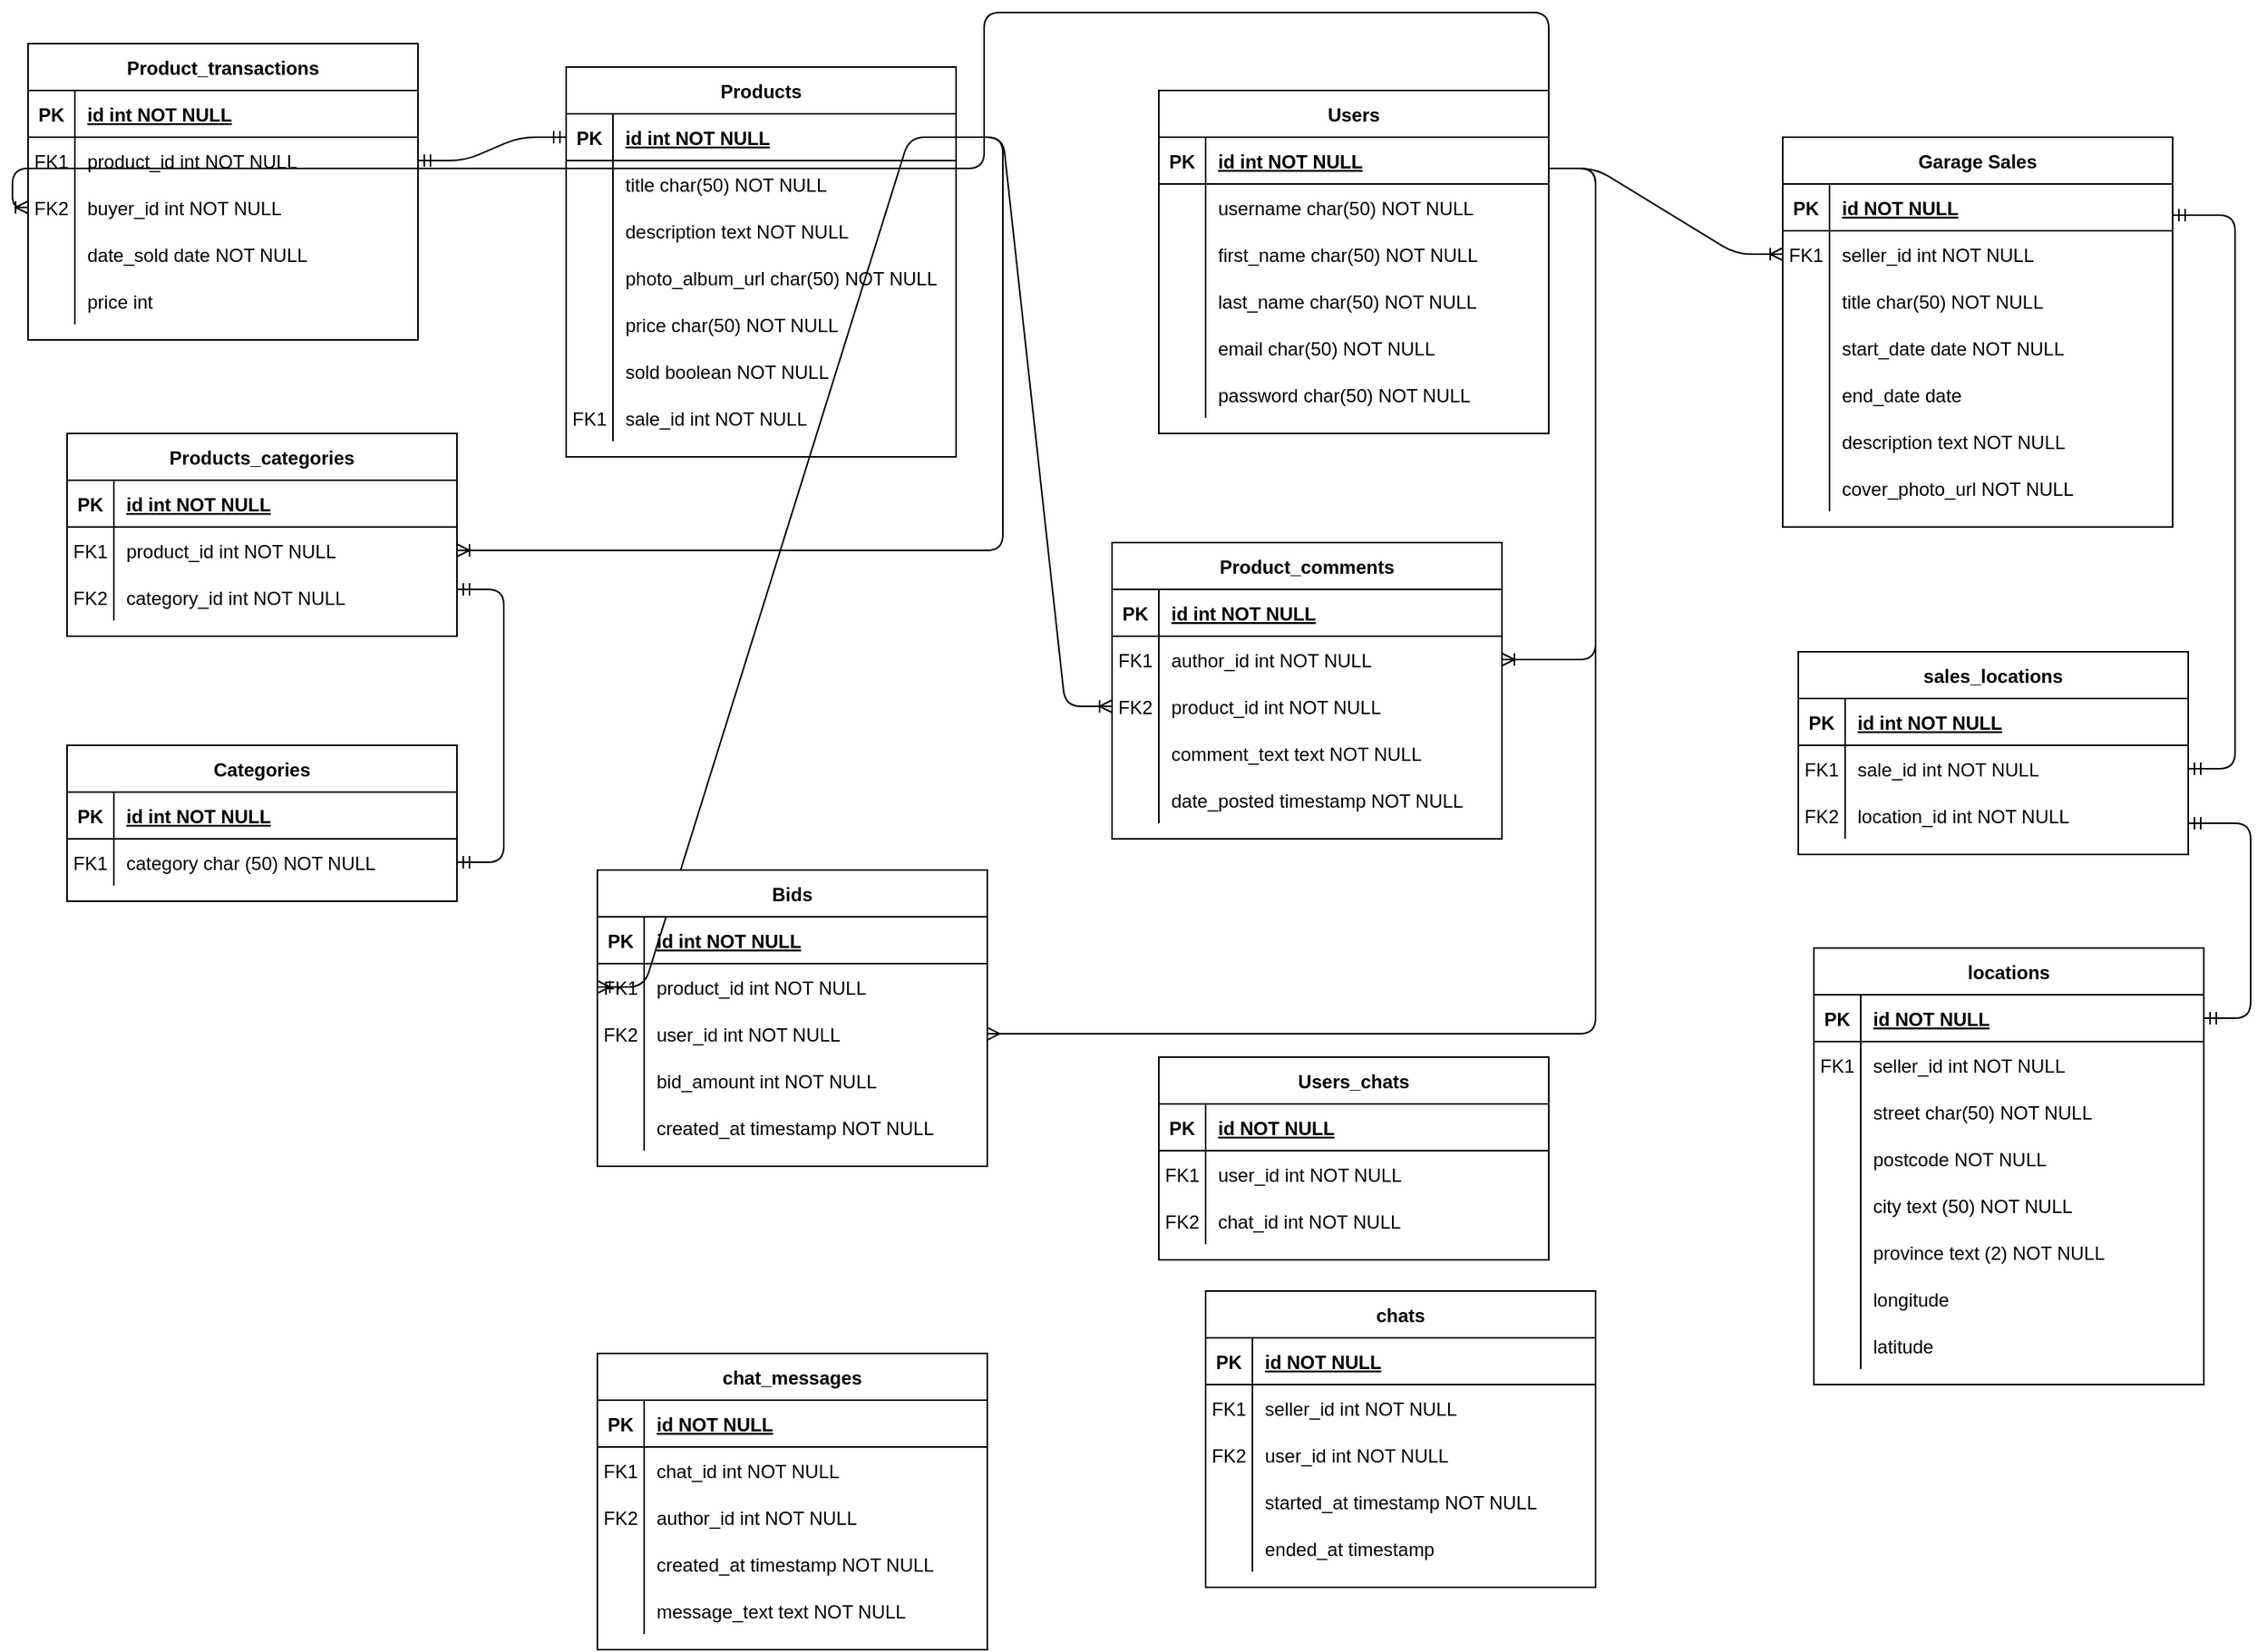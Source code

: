 <mxfile version="13.7.9" type="device"><diagram id="R2lEEEUBdFMjLlhIrx00" name="Page-1"><mxGraphModel dx="1636" dy="703" grid="1" gridSize="10" guides="1" tooltips="1" connect="1" arrows="1" fold="1" page="1" pageScale="1" pageWidth="850" pageHeight="1100" math="0" shadow="0" extFonts="Permanent Marker^https://fonts.googleapis.com/css?family=Permanent+Marker"><root><mxCell id="0"/><mxCell id="1" parent="0"/><mxCell id="C-vyLk0tnHw3VtMMgP7b-2" value="Garage Sales" style="shape=table;startSize=30;container=1;collapsible=1;childLayout=tableLayout;fixedRows=1;rowLines=0;fontStyle=1;align=center;resizeLast=1;" parent="1" vertex="1"><mxGeometry x="450" y="120" width="250" height="250" as="geometry"/></mxCell><mxCell id="C-vyLk0tnHw3VtMMgP7b-3" value="" style="shape=partialRectangle;collapsible=0;dropTarget=0;pointerEvents=0;fillColor=none;points=[[0,0.5],[1,0.5]];portConstraint=eastwest;top=0;left=0;right=0;bottom=1;" parent="C-vyLk0tnHw3VtMMgP7b-2" vertex="1"><mxGeometry y="30" width="250" height="30" as="geometry"/></mxCell><mxCell id="C-vyLk0tnHw3VtMMgP7b-4" value="PK" style="shape=partialRectangle;overflow=hidden;connectable=0;fillColor=none;top=0;left=0;bottom=0;right=0;fontStyle=1;" parent="C-vyLk0tnHw3VtMMgP7b-3" vertex="1"><mxGeometry width="30" height="30" as="geometry"/></mxCell><mxCell id="C-vyLk0tnHw3VtMMgP7b-5" value="id NOT NULL " style="shape=partialRectangle;overflow=hidden;connectable=0;fillColor=none;top=0;left=0;bottom=0;right=0;align=left;spacingLeft=6;fontStyle=5;" parent="C-vyLk0tnHw3VtMMgP7b-3" vertex="1"><mxGeometry x="30" width="220" height="30" as="geometry"/></mxCell><mxCell id="C-vyLk0tnHw3VtMMgP7b-6" value="" style="shape=partialRectangle;collapsible=0;dropTarget=0;pointerEvents=0;fillColor=none;points=[[0,0.5],[1,0.5]];portConstraint=eastwest;top=0;left=0;right=0;bottom=0;" parent="C-vyLk0tnHw3VtMMgP7b-2" vertex="1"><mxGeometry y="60" width="250" height="30" as="geometry"/></mxCell><mxCell id="C-vyLk0tnHw3VtMMgP7b-7" value="FK1" style="shape=partialRectangle;overflow=hidden;connectable=0;fillColor=none;top=0;left=0;bottom=0;right=0;" parent="C-vyLk0tnHw3VtMMgP7b-6" vertex="1"><mxGeometry width="30" height="30" as="geometry"/></mxCell><mxCell id="C-vyLk0tnHw3VtMMgP7b-8" value="seller_id int NOT NULL" style="shape=partialRectangle;overflow=hidden;connectable=0;fillColor=none;top=0;left=0;bottom=0;right=0;align=left;spacingLeft=6;" parent="C-vyLk0tnHw3VtMMgP7b-6" vertex="1"><mxGeometry x="30" width="220" height="30" as="geometry"/></mxCell><mxCell id="C-vyLk0tnHw3VtMMgP7b-9" value="" style="shape=partialRectangle;collapsible=0;dropTarget=0;pointerEvents=0;fillColor=none;points=[[0,0.5],[1,0.5]];portConstraint=eastwest;top=0;left=0;right=0;bottom=0;" parent="C-vyLk0tnHw3VtMMgP7b-2" vertex="1"><mxGeometry y="90" width="250" height="30" as="geometry"/></mxCell><mxCell id="C-vyLk0tnHw3VtMMgP7b-10" value="" style="shape=partialRectangle;overflow=hidden;connectable=0;fillColor=none;top=0;left=0;bottom=0;right=0;" parent="C-vyLk0tnHw3VtMMgP7b-9" vertex="1"><mxGeometry width="30" height="30" as="geometry"/></mxCell><mxCell id="C-vyLk0tnHw3VtMMgP7b-11" value="title char(50) NOT NULL" style="shape=partialRectangle;overflow=hidden;connectable=0;fillColor=none;top=0;left=0;bottom=0;right=0;align=left;spacingLeft=6;" parent="C-vyLk0tnHw3VtMMgP7b-9" vertex="1"><mxGeometry x="30" width="220" height="30" as="geometry"/></mxCell><mxCell id="TgkAoZeVa4V9cxLGfQtj-13" value="" style="shape=partialRectangle;collapsible=0;dropTarget=0;pointerEvents=0;fillColor=none;points=[[0,0.5],[1,0.5]];portConstraint=eastwest;top=0;left=0;right=0;bottom=0;" vertex="1" parent="C-vyLk0tnHw3VtMMgP7b-2"><mxGeometry y="120" width="250" height="30" as="geometry"/></mxCell><mxCell id="TgkAoZeVa4V9cxLGfQtj-14" value="" style="shape=partialRectangle;overflow=hidden;connectable=0;fillColor=none;top=0;left=0;bottom=0;right=0;" vertex="1" parent="TgkAoZeVa4V9cxLGfQtj-13"><mxGeometry width="30" height="30" as="geometry"/></mxCell><mxCell id="TgkAoZeVa4V9cxLGfQtj-15" value="start_date date NOT NULL" style="shape=partialRectangle;overflow=hidden;connectable=0;fillColor=none;top=0;left=0;bottom=0;right=0;align=left;spacingLeft=6;" vertex="1" parent="TgkAoZeVa4V9cxLGfQtj-13"><mxGeometry x="30" width="220" height="30" as="geometry"/></mxCell><mxCell id="TgkAoZeVa4V9cxLGfQtj-16" value="" style="shape=partialRectangle;collapsible=0;dropTarget=0;pointerEvents=0;fillColor=none;points=[[0,0.5],[1,0.5]];portConstraint=eastwest;top=0;left=0;right=0;bottom=0;" vertex="1" parent="C-vyLk0tnHw3VtMMgP7b-2"><mxGeometry y="150" width="250" height="30" as="geometry"/></mxCell><mxCell id="TgkAoZeVa4V9cxLGfQtj-17" value="" style="shape=partialRectangle;overflow=hidden;connectable=0;fillColor=none;top=0;left=0;bottom=0;right=0;" vertex="1" parent="TgkAoZeVa4V9cxLGfQtj-16"><mxGeometry width="30" height="30" as="geometry"/></mxCell><mxCell id="TgkAoZeVa4V9cxLGfQtj-18" value="end_date date" style="shape=partialRectangle;overflow=hidden;connectable=0;fillColor=none;top=0;left=0;bottom=0;right=0;align=left;spacingLeft=6;" vertex="1" parent="TgkAoZeVa4V9cxLGfQtj-16"><mxGeometry x="30" width="220" height="30" as="geometry"/></mxCell><mxCell id="TgkAoZeVa4V9cxLGfQtj-19" value="" style="shape=partialRectangle;collapsible=0;dropTarget=0;pointerEvents=0;fillColor=none;points=[[0,0.5],[1,0.5]];portConstraint=eastwest;top=0;left=0;right=0;bottom=0;" vertex="1" parent="C-vyLk0tnHw3VtMMgP7b-2"><mxGeometry y="180" width="250" height="30" as="geometry"/></mxCell><mxCell id="TgkAoZeVa4V9cxLGfQtj-20" value="" style="shape=partialRectangle;overflow=hidden;connectable=0;fillColor=none;top=0;left=0;bottom=0;right=0;" vertex="1" parent="TgkAoZeVa4V9cxLGfQtj-19"><mxGeometry width="30" height="30" as="geometry"/></mxCell><mxCell id="TgkAoZeVa4V9cxLGfQtj-21" value="description text NOT NULL" style="shape=partialRectangle;overflow=hidden;connectable=0;fillColor=none;top=0;left=0;bottom=0;right=0;align=left;spacingLeft=6;" vertex="1" parent="TgkAoZeVa4V9cxLGfQtj-19"><mxGeometry x="30" width="220" height="30" as="geometry"/></mxCell><mxCell id="TgkAoZeVa4V9cxLGfQtj-22" value="" style="shape=partialRectangle;collapsible=0;dropTarget=0;pointerEvents=0;fillColor=none;points=[[0,0.5],[1,0.5]];portConstraint=eastwest;top=0;left=0;right=0;bottom=0;" vertex="1" parent="C-vyLk0tnHw3VtMMgP7b-2"><mxGeometry y="210" width="250" height="30" as="geometry"/></mxCell><mxCell id="TgkAoZeVa4V9cxLGfQtj-23" value="" style="shape=partialRectangle;overflow=hidden;connectable=0;fillColor=none;top=0;left=0;bottom=0;right=0;" vertex="1" parent="TgkAoZeVa4V9cxLGfQtj-22"><mxGeometry width="30" height="30" as="geometry"/></mxCell><mxCell id="TgkAoZeVa4V9cxLGfQtj-24" value="cover_photo_url NOT NULL" style="shape=partialRectangle;overflow=hidden;connectable=0;fillColor=none;top=0;left=0;bottom=0;right=0;align=left;spacingLeft=6;" vertex="1" parent="TgkAoZeVa4V9cxLGfQtj-22"><mxGeometry x="30" width="220" height="30" as="geometry"/></mxCell><mxCell id="TgkAoZeVa4V9cxLGfQtj-26" value="sales_locations" style="shape=table;startSize=30;container=1;collapsible=1;childLayout=tableLayout;fixedRows=1;rowLines=0;fontStyle=1;align=center;resizeLast=1;" vertex="1" parent="1"><mxGeometry x="460" y="450" width="250" height="130" as="geometry"/></mxCell><mxCell id="TgkAoZeVa4V9cxLGfQtj-27" value="" style="shape=partialRectangle;collapsible=0;dropTarget=0;pointerEvents=0;fillColor=none;points=[[0,0.5],[1,0.5]];portConstraint=eastwest;top=0;left=0;right=0;bottom=1;" vertex="1" parent="TgkAoZeVa4V9cxLGfQtj-26"><mxGeometry y="30" width="250" height="30" as="geometry"/></mxCell><mxCell id="TgkAoZeVa4V9cxLGfQtj-28" value="PK" style="shape=partialRectangle;overflow=hidden;connectable=0;fillColor=none;top=0;left=0;bottom=0;right=0;fontStyle=1;" vertex="1" parent="TgkAoZeVa4V9cxLGfQtj-27"><mxGeometry width="30" height="30" as="geometry"/></mxCell><mxCell id="TgkAoZeVa4V9cxLGfQtj-29" value="id int NOT NULL " style="shape=partialRectangle;overflow=hidden;connectable=0;fillColor=none;top=0;left=0;bottom=0;right=0;align=left;spacingLeft=6;fontStyle=5;" vertex="1" parent="TgkAoZeVa4V9cxLGfQtj-27"><mxGeometry x="30" width="220" height="30" as="geometry"/></mxCell><mxCell id="TgkAoZeVa4V9cxLGfQtj-30" value="" style="shape=partialRectangle;collapsible=0;dropTarget=0;pointerEvents=0;fillColor=none;points=[[0,0.5],[1,0.5]];portConstraint=eastwest;top=0;left=0;right=0;bottom=0;" vertex="1" parent="TgkAoZeVa4V9cxLGfQtj-26"><mxGeometry y="60" width="250" height="30" as="geometry"/></mxCell><mxCell id="TgkAoZeVa4V9cxLGfQtj-31" value="FK1" style="shape=partialRectangle;overflow=hidden;connectable=0;fillColor=none;top=0;left=0;bottom=0;right=0;" vertex="1" parent="TgkAoZeVa4V9cxLGfQtj-30"><mxGeometry width="30" height="30" as="geometry"/></mxCell><mxCell id="TgkAoZeVa4V9cxLGfQtj-32" value="sale_id int NOT NULL" style="shape=partialRectangle;overflow=hidden;connectable=0;fillColor=none;top=0;left=0;bottom=0;right=0;align=left;spacingLeft=6;" vertex="1" parent="TgkAoZeVa4V9cxLGfQtj-30"><mxGeometry x="30" width="220" height="30" as="geometry"/></mxCell><mxCell id="TgkAoZeVa4V9cxLGfQtj-33" value="" style="shape=partialRectangle;collapsible=0;dropTarget=0;pointerEvents=0;fillColor=none;points=[[0,0.5],[1,0.5]];portConstraint=eastwest;top=0;left=0;right=0;bottom=0;" vertex="1" parent="TgkAoZeVa4V9cxLGfQtj-26"><mxGeometry y="90" width="250" height="30" as="geometry"/></mxCell><mxCell id="TgkAoZeVa4V9cxLGfQtj-34" value="FK2" style="shape=partialRectangle;overflow=hidden;connectable=0;fillColor=none;top=0;left=0;bottom=0;right=0;" vertex="1" parent="TgkAoZeVa4V9cxLGfQtj-33"><mxGeometry width="30" height="30" as="geometry"/></mxCell><mxCell id="TgkAoZeVa4V9cxLGfQtj-35" value="location_id int NOT NULL" style="shape=partialRectangle;overflow=hidden;connectable=0;fillColor=none;top=0;left=0;bottom=0;right=0;align=left;spacingLeft=6;" vertex="1" parent="TgkAoZeVa4V9cxLGfQtj-33"><mxGeometry x="30" width="220" height="30" as="geometry"/></mxCell><mxCell id="TgkAoZeVa4V9cxLGfQtj-161" value="Product_transactions" style="shape=table;startSize=30;container=1;collapsible=1;childLayout=tableLayout;fixedRows=1;rowLines=0;fontStyle=1;align=center;resizeLast=1;" vertex="1" parent="1"><mxGeometry x="-675" y="60" width="250" height="190" as="geometry"/></mxCell><mxCell id="TgkAoZeVa4V9cxLGfQtj-162" value="" style="shape=partialRectangle;collapsible=0;dropTarget=0;pointerEvents=0;fillColor=none;points=[[0,0.5],[1,0.5]];portConstraint=eastwest;top=0;left=0;right=0;bottom=1;" vertex="1" parent="TgkAoZeVa4V9cxLGfQtj-161"><mxGeometry y="30" width="250" height="30" as="geometry"/></mxCell><mxCell id="TgkAoZeVa4V9cxLGfQtj-163" value="PK" style="shape=partialRectangle;overflow=hidden;connectable=0;fillColor=none;top=0;left=0;bottom=0;right=0;fontStyle=1;" vertex="1" parent="TgkAoZeVa4V9cxLGfQtj-162"><mxGeometry width="30" height="30" as="geometry"/></mxCell><mxCell id="TgkAoZeVa4V9cxLGfQtj-164" value="id int NOT NULL " style="shape=partialRectangle;overflow=hidden;connectable=0;fillColor=none;top=0;left=0;bottom=0;right=0;align=left;spacingLeft=6;fontStyle=5;" vertex="1" parent="TgkAoZeVa4V9cxLGfQtj-162"><mxGeometry x="30" width="220" height="30" as="geometry"/></mxCell><mxCell id="TgkAoZeVa4V9cxLGfQtj-165" value="" style="shape=partialRectangle;collapsible=0;dropTarget=0;pointerEvents=0;fillColor=none;points=[[0,0.5],[1,0.5]];portConstraint=eastwest;top=0;left=0;right=0;bottom=0;" vertex="1" parent="TgkAoZeVa4V9cxLGfQtj-161"><mxGeometry y="60" width="250" height="30" as="geometry"/></mxCell><mxCell id="TgkAoZeVa4V9cxLGfQtj-166" value="FK1" style="shape=partialRectangle;overflow=hidden;connectable=0;fillColor=none;top=0;left=0;bottom=0;right=0;" vertex="1" parent="TgkAoZeVa4V9cxLGfQtj-165"><mxGeometry width="30" height="30" as="geometry"/></mxCell><mxCell id="TgkAoZeVa4V9cxLGfQtj-167" value="product_id int NOT NULL" style="shape=partialRectangle;overflow=hidden;connectable=0;fillColor=none;top=0;left=0;bottom=0;right=0;align=left;spacingLeft=6;" vertex="1" parent="TgkAoZeVa4V9cxLGfQtj-165"><mxGeometry x="30" width="220" height="30" as="geometry"/></mxCell><mxCell id="TgkAoZeVa4V9cxLGfQtj-168" value="" style="shape=partialRectangle;collapsible=0;dropTarget=0;pointerEvents=0;fillColor=none;points=[[0,0.5],[1,0.5]];portConstraint=eastwest;top=0;left=0;right=0;bottom=0;" vertex="1" parent="TgkAoZeVa4V9cxLGfQtj-161"><mxGeometry y="90" width="250" height="30" as="geometry"/></mxCell><mxCell id="TgkAoZeVa4V9cxLGfQtj-169" value="FK2" style="shape=partialRectangle;overflow=hidden;connectable=0;fillColor=none;top=0;left=0;bottom=0;right=0;" vertex="1" parent="TgkAoZeVa4V9cxLGfQtj-168"><mxGeometry width="30" height="30" as="geometry"/></mxCell><mxCell id="TgkAoZeVa4V9cxLGfQtj-170" value="buyer_id int NOT NULL" style="shape=partialRectangle;overflow=hidden;connectable=0;fillColor=none;top=0;left=0;bottom=0;right=0;align=left;spacingLeft=6;" vertex="1" parent="TgkAoZeVa4V9cxLGfQtj-168"><mxGeometry x="30" width="220" height="30" as="geometry"/></mxCell><mxCell id="TgkAoZeVa4V9cxLGfQtj-171" value="" style="shape=partialRectangle;collapsible=0;dropTarget=0;pointerEvents=0;fillColor=none;points=[[0,0.5],[1,0.5]];portConstraint=eastwest;top=0;left=0;right=0;bottom=0;" vertex="1" parent="TgkAoZeVa4V9cxLGfQtj-161"><mxGeometry y="120" width="250" height="30" as="geometry"/></mxCell><mxCell id="TgkAoZeVa4V9cxLGfQtj-172" value="" style="shape=partialRectangle;overflow=hidden;connectable=0;fillColor=none;top=0;left=0;bottom=0;right=0;" vertex="1" parent="TgkAoZeVa4V9cxLGfQtj-171"><mxGeometry width="30" height="30" as="geometry"/></mxCell><mxCell id="TgkAoZeVa4V9cxLGfQtj-173" value="date_sold date NOT NULL" style="shape=partialRectangle;overflow=hidden;connectable=0;fillColor=none;top=0;left=0;bottom=0;right=0;align=left;spacingLeft=6;" vertex="1" parent="TgkAoZeVa4V9cxLGfQtj-171"><mxGeometry x="30" width="220" height="30" as="geometry"/></mxCell><mxCell id="TgkAoZeVa4V9cxLGfQtj-174" value="" style="shape=partialRectangle;collapsible=0;dropTarget=0;pointerEvents=0;fillColor=none;points=[[0,0.5],[1,0.5]];portConstraint=eastwest;top=0;left=0;right=0;bottom=0;" vertex="1" parent="TgkAoZeVa4V9cxLGfQtj-161"><mxGeometry y="150" width="250" height="30" as="geometry"/></mxCell><mxCell id="TgkAoZeVa4V9cxLGfQtj-175" value="" style="shape=partialRectangle;overflow=hidden;connectable=0;fillColor=none;top=0;left=0;bottom=0;right=0;" vertex="1" parent="TgkAoZeVa4V9cxLGfQtj-174"><mxGeometry width="30" height="30" as="geometry"/></mxCell><mxCell id="TgkAoZeVa4V9cxLGfQtj-176" value="price int" style="shape=partialRectangle;overflow=hidden;connectable=0;fillColor=none;top=0;left=0;bottom=0;right=0;align=left;spacingLeft=6;" vertex="1" parent="TgkAoZeVa4V9cxLGfQtj-174"><mxGeometry x="30" width="220" height="30" as="geometry"/></mxCell><mxCell id="TgkAoZeVa4V9cxLGfQtj-51" value="locations" style="shape=table;startSize=30;container=1;collapsible=1;childLayout=tableLayout;fixedRows=1;rowLines=0;fontStyle=1;align=center;resizeLast=1;" vertex="1" parent="1"><mxGeometry x="470" y="640" width="250" height="280" as="geometry"/></mxCell><mxCell id="TgkAoZeVa4V9cxLGfQtj-52" value="" style="shape=partialRectangle;collapsible=0;dropTarget=0;pointerEvents=0;fillColor=none;points=[[0,0.5],[1,0.5]];portConstraint=eastwest;top=0;left=0;right=0;bottom=1;" vertex="1" parent="TgkAoZeVa4V9cxLGfQtj-51"><mxGeometry y="30" width="250" height="30" as="geometry"/></mxCell><mxCell id="TgkAoZeVa4V9cxLGfQtj-53" value="PK" style="shape=partialRectangle;overflow=hidden;connectable=0;fillColor=none;top=0;left=0;bottom=0;right=0;fontStyle=1;" vertex="1" parent="TgkAoZeVa4V9cxLGfQtj-52"><mxGeometry width="30" height="30" as="geometry"/></mxCell><mxCell id="TgkAoZeVa4V9cxLGfQtj-54" value="id NOT NULL " style="shape=partialRectangle;overflow=hidden;connectable=0;fillColor=none;top=0;left=0;bottom=0;right=0;align=left;spacingLeft=6;fontStyle=5;" vertex="1" parent="TgkAoZeVa4V9cxLGfQtj-52"><mxGeometry x="30" width="220" height="30" as="geometry"/></mxCell><mxCell id="TgkAoZeVa4V9cxLGfQtj-55" value="" style="shape=partialRectangle;collapsible=0;dropTarget=0;pointerEvents=0;fillColor=none;points=[[0,0.5],[1,0.5]];portConstraint=eastwest;top=0;left=0;right=0;bottom=0;" vertex="1" parent="TgkAoZeVa4V9cxLGfQtj-51"><mxGeometry y="60" width="250" height="30" as="geometry"/></mxCell><mxCell id="TgkAoZeVa4V9cxLGfQtj-56" value="FK1" style="shape=partialRectangle;overflow=hidden;connectable=0;fillColor=none;top=0;left=0;bottom=0;right=0;" vertex="1" parent="TgkAoZeVa4V9cxLGfQtj-55"><mxGeometry width="30" height="30" as="geometry"/></mxCell><mxCell id="TgkAoZeVa4V9cxLGfQtj-57" value="seller_id int NOT NULL" style="shape=partialRectangle;overflow=hidden;connectable=0;fillColor=none;top=0;left=0;bottom=0;right=0;align=left;spacingLeft=6;" vertex="1" parent="TgkAoZeVa4V9cxLGfQtj-55"><mxGeometry x="30" width="220" height="30" as="geometry"/></mxCell><mxCell id="TgkAoZeVa4V9cxLGfQtj-58" value="" style="shape=partialRectangle;collapsible=0;dropTarget=0;pointerEvents=0;fillColor=none;points=[[0,0.5],[1,0.5]];portConstraint=eastwest;top=0;left=0;right=0;bottom=0;" vertex="1" parent="TgkAoZeVa4V9cxLGfQtj-51"><mxGeometry y="90" width="250" height="30" as="geometry"/></mxCell><mxCell id="TgkAoZeVa4V9cxLGfQtj-59" value="" style="shape=partialRectangle;overflow=hidden;connectable=0;fillColor=none;top=0;left=0;bottom=0;right=0;" vertex="1" parent="TgkAoZeVa4V9cxLGfQtj-58"><mxGeometry width="30" height="30" as="geometry"/></mxCell><mxCell id="TgkAoZeVa4V9cxLGfQtj-60" value="street char(50) NOT NULL" style="shape=partialRectangle;overflow=hidden;connectable=0;fillColor=none;top=0;left=0;bottom=0;right=0;align=left;spacingLeft=6;" vertex="1" parent="TgkAoZeVa4V9cxLGfQtj-58"><mxGeometry x="30" width="220" height="30" as="geometry"/></mxCell><mxCell id="TgkAoZeVa4V9cxLGfQtj-61" value="" style="shape=partialRectangle;collapsible=0;dropTarget=0;pointerEvents=0;fillColor=none;points=[[0,0.5],[1,0.5]];portConstraint=eastwest;top=0;left=0;right=0;bottom=0;" vertex="1" parent="TgkAoZeVa4V9cxLGfQtj-51"><mxGeometry y="120" width="250" height="30" as="geometry"/></mxCell><mxCell id="TgkAoZeVa4V9cxLGfQtj-62" value="" style="shape=partialRectangle;overflow=hidden;connectable=0;fillColor=none;top=0;left=0;bottom=0;right=0;" vertex="1" parent="TgkAoZeVa4V9cxLGfQtj-61"><mxGeometry width="30" height="30" as="geometry"/></mxCell><mxCell id="TgkAoZeVa4V9cxLGfQtj-63" value="postcode NOT NULL" style="shape=partialRectangle;overflow=hidden;connectable=0;fillColor=none;top=0;left=0;bottom=0;right=0;align=left;spacingLeft=6;" vertex="1" parent="TgkAoZeVa4V9cxLGfQtj-61"><mxGeometry x="30" width="220" height="30" as="geometry"/></mxCell><mxCell id="TgkAoZeVa4V9cxLGfQtj-70" value="" style="shape=partialRectangle;collapsible=0;dropTarget=0;pointerEvents=0;fillColor=none;points=[[0,0.5],[1,0.5]];portConstraint=eastwest;top=0;left=0;right=0;bottom=0;" vertex="1" parent="TgkAoZeVa4V9cxLGfQtj-51"><mxGeometry y="150" width="250" height="30" as="geometry"/></mxCell><mxCell id="TgkAoZeVa4V9cxLGfQtj-71" value="" style="shape=partialRectangle;overflow=hidden;connectable=0;fillColor=none;top=0;left=0;bottom=0;right=0;" vertex="1" parent="TgkAoZeVa4V9cxLGfQtj-70"><mxGeometry width="30" height="30" as="geometry"/></mxCell><mxCell id="TgkAoZeVa4V9cxLGfQtj-72" value="city text (50) NOT NULL" style="shape=partialRectangle;overflow=hidden;connectable=0;fillColor=none;top=0;left=0;bottom=0;right=0;align=left;spacingLeft=6;" vertex="1" parent="TgkAoZeVa4V9cxLGfQtj-70"><mxGeometry x="30" width="220" height="30" as="geometry"/></mxCell><mxCell id="TgkAoZeVa4V9cxLGfQtj-73" value="" style="shape=partialRectangle;collapsible=0;dropTarget=0;pointerEvents=0;fillColor=none;points=[[0,0.5],[1,0.5]];portConstraint=eastwest;top=0;left=0;right=0;bottom=0;" vertex="1" parent="TgkAoZeVa4V9cxLGfQtj-51"><mxGeometry y="180" width="250" height="30" as="geometry"/></mxCell><mxCell id="TgkAoZeVa4V9cxLGfQtj-74" value="" style="shape=partialRectangle;overflow=hidden;connectable=0;fillColor=none;top=0;left=0;bottom=0;right=0;" vertex="1" parent="TgkAoZeVa4V9cxLGfQtj-73"><mxGeometry width="30" height="30" as="geometry"/></mxCell><mxCell id="TgkAoZeVa4V9cxLGfQtj-75" value="province text (2) NOT NULL" style="shape=partialRectangle;overflow=hidden;connectable=0;fillColor=none;top=0;left=0;bottom=0;right=0;align=left;spacingLeft=6;" vertex="1" parent="TgkAoZeVa4V9cxLGfQtj-73"><mxGeometry x="30" width="220" height="30" as="geometry"/></mxCell><mxCell id="TgkAoZeVa4V9cxLGfQtj-64" value="" style="shape=partialRectangle;collapsible=0;dropTarget=0;pointerEvents=0;fillColor=none;points=[[0,0.5],[1,0.5]];portConstraint=eastwest;top=0;left=0;right=0;bottom=0;" vertex="1" parent="TgkAoZeVa4V9cxLGfQtj-51"><mxGeometry y="210" width="250" height="30" as="geometry"/></mxCell><mxCell id="TgkAoZeVa4V9cxLGfQtj-65" value="" style="shape=partialRectangle;overflow=hidden;connectable=0;fillColor=none;top=0;left=0;bottom=0;right=0;" vertex="1" parent="TgkAoZeVa4V9cxLGfQtj-64"><mxGeometry width="30" height="30" as="geometry"/></mxCell><mxCell id="TgkAoZeVa4V9cxLGfQtj-66" value="longitude" style="shape=partialRectangle;overflow=hidden;connectable=0;fillColor=none;top=0;left=0;bottom=0;right=0;align=left;spacingLeft=6;" vertex="1" parent="TgkAoZeVa4V9cxLGfQtj-64"><mxGeometry x="30" width="220" height="30" as="geometry"/></mxCell><mxCell id="TgkAoZeVa4V9cxLGfQtj-67" value="" style="shape=partialRectangle;collapsible=0;dropTarget=0;pointerEvents=0;fillColor=none;points=[[0,0.5],[1,0.5]];portConstraint=eastwest;top=0;left=0;right=0;bottom=0;" vertex="1" parent="TgkAoZeVa4V9cxLGfQtj-51"><mxGeometry y="240" width="250" height="30" as="geometry"/></mxCell><mxCell id="TgkAoZeVa4V9cxLGfQtj-68" value="" style="shape=partialRectangle;overflow=hidden;connectable=0;fillColor=none;top=0;left=0;bottom=0;right=0;" vertex="1" parent="TgkAoZeVa4V9cxLGfQtj-67"><mxGeometry width="30" height="30" as="geometry"/></mxCell><mxCell id="TgkAoZeVa4V9cxLGfQtj-69" value="latitude" style="shape=partialRectangle;overflow=hidden;connectable=0;fillColor=none;top=0;left=0;bottom=0;right=0;align=left;spacingLeft=6;" vertex="1" parent="TgkAoZeVa4V9cxLGfQtj-67"><mxGeometry x="30" width="220" height="30" as="geometry"/></mxCell><mxCell id="TgkAoZeVa4V9cxLGfQtj-76" value="Products" style="shape=table;startSize=30;container=1;collapsible=1;childLayout=tableLayout;fixedRows=1;rowLines=0;fontStyle=1;align=center;resizeLast=1;" vertex="1" parent="1"><mxGeometry x="-330" y="75" width="250" height="250" as="geometry"/></mxCell><mxCell id="TgkAoZeVa4V9cxLGfQtj-77" value="" style="shape=partialRectangle;collapsible=0;dropTarget=0;pointerEvents=0;fillColor=none;points=[[0,0.5],[1,0.5]];portConstraint=eastwest;top=0;left=0;right=0;bottom=1;" vertex="1" parent="TgkAoZeVa4V9cxLGfQtj-76"><mxGeometry y="30" width="250" height="30" as="geometry"/></mxCell><mxCell id="TgkAoZeVa4V9cxLGfQtj-78" value="PK" style="shape=partialRectangle;overflow=hidden;connectable=0;fillColor=none;top=0;left=0;bottom=0;right=0;fontStyle=1;" vertex="1" parent="TgkAoZeVa4V9cxLGfQtj-77"><mxGeometry width="30" height="30" as="geometry"/></mxCell><mxCell id="TgkAoZeVa4V9cxLGfQtj-79" value="id int NOT NULL " style="shape=partialRectangle;overflow=hidden;connectable=0;fillColor=none;top=0;left=0;bottom=0;right=0;align=left;spacingLeft=6;fontStyle=5;" vertex="1" parent="TgkAoZeVa4V9cxLGfQtj-77"><mxGeometry x="30" width="220" height="30" as="geometry"/></mxCell><mxCell id="TgkAoZeVa4V9cxLGfQtj-80" value="" style="shape=partialRectangle;collapsible=0;dropTarget=0;pointerEvents=0;fillColor=none;points=[[0,0.5],[1,0.5]];portConstraint=eastwest;top=0;left=0;right=0;bottom=0;" vertex="1" parent="TgkAoZeVa4V9cxLGfQtj-76"><mxGeometry y="60" width="250" height="30" as="geometry"/></mxCell><mxCell id="TgkAoZeVa4V9cxLGfQtj-81" value="" style="shape=partialRectangle;overflow=hidden;connectable=0;fillColor=none;top=0;left=0;bottom=0;right=0;" vertex="1" parent="TgkAoZeVa4V9cxLGfQtj-80"><mxGeometry width="30" height="30" as="geometry"/></mxCell><mxCell id="TgkAoZeVa4V9cxLGfQtj-82" value="title char(50) NOT NULL" style="shape=partialRectangle;overflow=hidden;connectable=0;fillColor=none;top=0;left=0;bottom=0;right=0;align=left;spacingLeft=6;" vertex="1" parent="TgkAoZeVa4V9cxLGfQtj-80"><mxGeometry x="30" width="220" height="30" as="geometry"/></mxCell><mxCell id="TgkAoZeVa4V9cxLGfQtj-83" value="" style="shape=partialRectangle;collapsible=0;dropTarget=0;pointerEvents=0;fillColor=none;points=[[0,0.5],[1,0.5]];portConstraint=eastwest;top=0;left=0;right=0;bottom=0;" vertex="1" parent="TgkAoZeVa4V9cxLGfQtj-76"><mxGeometry y="90" width="250" height="30" as="geometry"/></mxCell><mxCell id="TgkAoZeVa4V9cxLGfQtj-84" value="" style="shape=partialRectangle;overflow=hidden;connectable=0;fillColor=none;top=0;left=0;bottom=0;right=0;" vertex="1" parent="TgkAoZeVa4V9cxLGfQtj-83"><mxGeometry width="30" height="30" as="geometry"/></mxCell><mxCell id="TgkAoZeVa4V9cxLGfQtj-85" value="description text NOT NULL" style="shape=partialRectangle;overflow=hidden;connectable=0;fillColor=none;top=0;left=0;bottom=0;right=0;align=left;spacingLeft=6;" vertex="1" parent="TgkAoZeVa4V9cxLGfQtj-83"><mxGeometry x="30" width="220" height="30" as="geometry"/></mxCell><mxCell id="TgkAoZeVa4V9cxLGfQtj-86" value="" style="shape=partialRectangle;collapsible=0;dropTarget=0;pointerEvents=0;fillColor=none;points=[[0,0.5],[1,0.5]];portConstraint=eastwest;top=0;left=0;right=0;bottom=0;" vertex="1" parent="TgkAoZeVa4V9cxLGfQtj-76"><mxGeometry y="120" width="250" height="30" as="geometry"/></mxCell><mxCell id="TgkAoZeVa4V9cxLGfQtj-87" value="" style="shape=partialRectangle;overflow=hidden;connectable=0;fillColor=none;top=0;left=0;bottom=0;right=0;" vertex="1" parent="TgkAoZeVa4V9cxLGfQtj-86"><mxGeometry width="30" height="30" as="geometry"/></mxCell><mxCell id="TgkAoZeVa4V9cxLGfQtj-88" value="photo_album_url char(50) NOT NULL" style="shape=partialRectangle;overflow=hidden;connectable=0;fillColor=none;top=0;left=0;bottom=0;right=0;align=left;spacingLeft=6;" vertex="1" parent="TgkAoZeVa4V9cxLGfQtj-86"><mxGeometry x="30" width="220" height="30" as="geometry"/></mxCell><mxCell id="TgkAoZeVa4V9cxLGfQtj-89" value="" style="shape=partialRectangle;collapsible=0;dropTarget=0;pointerEvents=0;fillColor=none;points=[[0,0.5],[1,0.5]];portConstraint=eastwest;top=0;left=0;right=0;bottom=0;" vertex="1" parent="TgkAoZeVa4V9cxLGfQtj-76"><mxGeometry y="150" width="250" height="30" as="geometry"/></mxCell><mxCell id="TgkAoZeVa4V9cxLGfQtj-90" value="" style="shape=partialRectangle;overflow=hidden;connectable=0;fillColor=none;top=0;left=0;bottom=0;right=0;" vertex="1" parent="TgkAoZeVa4V9cxLGfQtj-89"><mxGeometry width="30" height="30" as="geometry"/></mxCell><mxCell id="TgkAoZeVa4V9cxLGfQtj-91" value="price char(50) NOT NULL" style="shape=partialRectangle;overflow=hidden;connectable=0;fillColor=none;top=0;left=0;bottom=0;right=0;align=left;spacingLeft=6;" vertex="1" parent="TgkAoZeVa4V9cxLGfQtj-89"><mxGeometry x="30" width="220" height="30" as="geometry"/></mxCell><mxCell id="TgkAoZeVa4V9cxLGfQtj-92" value="" style="shape=partialRectangle;collapsible=0;dropTarget=0;pointerEvents=0;fillColor=none;points=[[0,0.5],[1,0.5]];portConstraint=eastwest;top=0;left=0;right=0;bottom=0;" vertex="1" parent="TgkAoZeVa4V9cxLGfQtj-76"><mxGeometry y="180" width="250" height="30" as="geometry"/></mxCell><mxCell id="TgkAoZeVa4V9cxLGfQtj-93" value="" style="shape=partialRectangle;overflow=hidden;connectable=0;fillColor=none;top=0;left=0;bottom=0;right=0;" vertex="1" parent="TgkAoZeVa4V9cxLGfQtj-92"><mxGeometry width="30" height="30" as="geometry"/></mxCell><mxCell id="TgkAoZeVa4V9cxLGfQtj-94" value="sold boolean NOT NULL" style="shape=partialRectangle;overflow=hidden;connectable=0;fillColor=none;top=0;left=0;bottom=0;right=0;align=left;spacingLeft=6;" vertex="1" parent="TgkAoZeVa4V9cxLGfQtj-92"><mxGeometry x="30" width="220" height="30" as="geometry"/></mxCell><mxCell id="TgkAoZeVa4V9cxLGfQtj-95" value="" style="shape=partialRectangle;collapsible=0;dropTarget=0;pointerEvents=0;fillColor=none;points=[[0,0.5],[1,0.5]];portConstraint=eastwest;top=0;left=0;right=0;bottom=0;" vertex="1" parent="TgkAoZeVa4V9cxLGfQtj-76"><mxGeometry y="210" width="250" height="30" as="geometry"/></mxCell><mxCell id="TgkAoZeVa4V9cxLGfQtj-96" value="FK1" style="shape=partialRectangle;overflow=hidden;connectable=0;fillColor=none;top=0;left=0;bottom=0;right=0;" vertex="1" parent="TgkAoZeVa4V9cxLGfQtj-95"><mxGeometry width="30" height="30" as="geometry"/></mxCell><mxCell id="TgkAoZeVa4V9cxLGfQtj-97" value="sale_id int NOT NULL" style="shape=partialRectangle;overflow=hidden;connectable=0;fillColor=none;top=0;left=0;bottom=0;right=0;align=left;spacingLeft=6;" vertex="1" parent="TgkAoZeVa4V9cxLGfQtj-95"><mxGeometry x="30" width="220" height="30" as="geometry"/></mxCell><mxCell id="C-vyLk0tnHw3VtMMgP7b-23" value="Users" style="shape=table;startSize=30;container=1;collapsible=1;childLayout=tableLayout;fixedRows=1;rowLines=0;fontStyle=1;align=center;resizeLast=1;" parent="1" vertex="1"><mxGeometry x="50" y="90" width="250" height="220" as="geometry"/></mxCell><mxCell id="C-vyLk0tnHw3VtMMgP7b-24" value="" style="shape=partialRectangle;collapsible=0;dropTarget=0;pointerEvents=0;fillColor=none;points=[[0,0.5],[1,0.5]];portConstraint=eastwest;top=0;left=0;right=0;bottom=1;" parent="C-vyLk0tnHw3VtMMgP7b-23" vertex="1"><mxGeometry y="30" width="250" height="30" as="geometry"/></mxCell><mxCell id="C-vyLk0tnHw3VtMMgP7b-25" value="PK" style="shape=partialRectangle;overflow=hidden;connectable=0;fillColor=none;top=0;left=0;bottom=0;right=0;fontStyle=1;" parent="C-vyLk0tnHw3VtMMgP7b-24" vertex="1"><mxGeometry width="30" height="30" as="geometry"/></mxCell><mxCell id="C-vyLk0tnHw3VtMMgP7b-26" value="id int NOT NULL " style="shape=partialRectangle;overflow=hidden;connectable=0;fillColor=none;top=0;left=0;bottom=0;right=0;align=left;spacingLeft=6;fontStyle=5;" parent="C-vyLk0tnHw3VtMMgP7b-24" vertex="1"><mxGeometry x="30" width="220" height="30" as="geometry"/></mxCell><mxCell id="C-vyLk0tnHw3VtMMgP7b-27" value="" style="shape=partialRectangle;collapsible=0;dropTarget=0;pointerEvents=0;fillColor=none;points=[[0,0.5],[1,0.5]];portConstraint=eastwest;top=0;left=0;right=0;bottom=0;" parent="C-vyLk0tnHw3VtMMgP7b-23" vertex="1"><mxGeometry y="60" width="250" height="30" as="geometry"/></mxCell><mxCell id="C-vyLk0tnHw3VtMMgP7b-28" value="" style="shape=partialRectangle;overflow=hidden;connectable=0;fillColor=none;top=0;left=0;bottom=0;right=0;" parent="C-vyLk0tnHw3VtMMgP7b-27" vertex="1"><mxGeometry width="30" height="30" as="geometry"/></mxCell><mxCell id="C-vyLk0tnHw3VtMMgP7b-29" value="username char(50) NOT NULL" style="shape=partialRectangle;overflow=hidden;connectable=0;fillColor=none;top=0;left=0;bottom=0;right=0;align=left;spacingLeft=6;" parent="C-vyLk0tnHw3VtMMgP7b-27" vertex="1"><mxGeometry x="30" width="220" height="30" as="geometry"/></mxCell><mxCell id="TgkAoZeVa4V9cxLGfQtj-1" value="" style="shape=partialRectangle;collapsible=0;dropTarget=0;pointerEvents=0;fillColor=none;points=[[0,0.5],[1,0.5]];portConstraint=eastwest;top=0;left=0;right=0;bottom=0;" vertex="1" parent="C-vyLk0tnHw3VtMMgP7b-23"><mxGeometry y="90" width="250" height="30" as="geometry"/></mxCell><mxCell id="TgkAoZeVa4V9cxLGfQtj-2" value="" style="shape=partialRectangle;overflow=hidden;connectable=0;fillColor=none;top=0;left=0;bottom=0;right=0;" vertex="1" parent="TgkAoZeVa4V9cxLGfQtj-1"><mxGeometry width="30" height="30" as="geometry"/></mxCell><mxCell id="TgkAoZeVa4V9cxLGfQtj-3" value="first_name char(50) NOT NULL" style="shape=partialRectangle;overflow=hidden;connectable=0;fillColor=none;top=0;left=0;bottom=0;right=0;align=left;spacingLeft=6;" vertex="1" parent="TgkAoZeVa4V9cxLGfQtj-1"><mxGeometry x="30" width="220" height="30" as="geometry"/></mxCell><mxCell id="TgkAoZeVa4V9cxLGfQtj-4" value="" style="shape=partialRectangle;collapsible=0;dropTarget=0;pointerEvents=0;fillColor=none;points=[[0,0.5],[1,0.5]];portConstraint=eastwest;top=0;left=0;right=0;bottom=0;" vertex="1" parent="C-vyLk0tnHw3VtMMgP7b-23"><mxGeometry y="120" width="250" height="30" as="geometry"/></mxCell><mxCell id="TgkAoZeVa4V9cxLGfQtj-5" value="" style="shape=partialRectangle;overflow=hidden;connectable=0;fillColor=none;top=0;left=0;bottom=0;right=0;" vertex="1" parent="TgkAoZeVa4V9cxLGfQtj-4"><mxGeometry width="30" height="30" as="geometry"/></mxCell><mxCell id="TgkAoZeVa4V9cxLGfQtj-6" value="last_name char(50) NOT NULL" style="shape=partialRectangle;overflow=hidden;connectable=0;fillColor=none;top=0;left=0;bottom=0;right=0;align=left;spacingLeft=6;" vertex="1" parent="TgkAoZeVa4V9cxLGfQtj-4"><mxGeometry x="30" width="220" height="30" as="geometry"/></mxCell><mxCell id="TgkAoZeVa4V9cxLGfQtj-7" value="" style="shape=partialRectangle;collapsible=0;dropTarget=0;pointerEvents=0;fillColor=none;points=[[0,0.5],[1,0.5]];portConstraint=eastwest;top=0;left=0;right=0;bottom=0;" vertex="1" parent="C-vyLk0tnHw3VtMMgP7b-23"><mxGeometry y="150" width="250" height="30" as="geometry"/></mxCell><mxCell id="TgkAoZeVa4V9cxLGfQtj-8" value="" style="shape=partialRectangle;overflow=hidden;connectable=0;fillColor=none;top=0;left=0;bottom=0;right=0;" vertex="1" parent="TgkAoZeVa4V9cxLGfQtj-7"><mxGeometry width="30" height="30" as="geometry"/></mxCell><mxCell id="TgkAoZeVa4V9cxLGfQtj-9" value="email char(50) NOT NULL" style="shape=partialRectangle;overflow=hidden;connectable=0;fillColor=none;top=0;left=0;bottom=0;right=0;align=left;spacingLeft=6;" vertex="1" parent="TgkAoZeVa4V9cxLGfQtj-7"><mxGeometry x="30" width="220" height="30" as="geometry"/></mxCell><mxCell id="TgkAoZeVa4V9cxLGfQtj-10" value="" style="shape=partialRectangle;collapsible=0;dropTarget=0;pointerEvents=0;fillColor=none;points=[[0,0.5],[1,0.5]];portConstraint=eastwest;top=0;left=0;right=0;bottom=0;" vertex="1" parent="C-vyLk0tnHw3VtMMgP7b-23"><mxGeometry y="180" width="250" height="30" as="geometry"/></mxCell><mxCell id="TgkAoZeVa4V9cxLGfQtj-11" value="" style="shape=partialRectangle;overflow=hidden;connectable=0;fillColor=none;top=0;left=0;bottom=0;right=0;" vertex="1" parent="TgkAoZeVa4V9cxLGfQtj-10"><mxGeometry width="30" height="30" as="geometry"/></mxCell><mxCell id="TgkAoZeVa4V9cxLGfQtj-12" value="password char(50) NOT NULL" style="shape=partialRectangle;overflow=hidden;connectable=0;fillColor=none;top=0;left=0;bottom=0;right=0;align=left;spacingLeft=6;" vertex="1" parent="TgkAoZeVa4V9cxLGfQtj-10"><mxGeometry x="30" width="220" height="30" as="geometry"/></mxCell><mxCell id="TgkAoZeVa4V9cxLGfQtj-230" value="" style="edgeStyle=entityRelationEdgeStyle;fontSize=12;html=1;endArrow=ERoneToMany;entryX=0;entryY=0.5;entryDx=0;entryDy=0;" edge="1" parent="1" target="C-vyLk0tnHw3VtMMgP7b-6"><mxGeometry width="100" height="100" relative="1" as="geometry"><mxPoint x="300" y="140" as="sourcePoint"/><mxPoint x="400" y="40" as="targetPoint"/></mxGeometry></mxCell><mxCell id="TgkAoZeVa4V9cxLGfQtj-231" value="" style="edgeStyle=entityRelationEdgeStyle;fontSize=12;html=1;endArrow=ERmandOne;startArrow=ERmandOne;" edge="1" parent="1" target="TgkAoZeVa4V9cxLGfQtj-30"><mxGeometry width="100" height="100" relative="1" as="geometry"><mxPoint x="700" y="170" as="sourcePoint"/><mxPoint x="800" y="70" as="targetPoint"/></mxGeometry></mxCell><mxCell id="TgkAoZeVa4V9cxLGfQtj-232" value="" style="edgeStyle=entityRelationEdgeStyle;fontSize=12;html=1;endArrow=ERmandOne;startArrow=ERmandOne;" edge="1" parent="1" target="TgkAoZeVa4V9cxLGfQtj-52"><mxGeometry width="100" height="100" relative="1" as="geometry"><mxPoint x="710" y="560" as="sourcePoint"/><mxPoint x="810" y="460" as="targetPoint"/></mxGeometry></mxCell><mxCell id="TgkAoZeVa4V9cxLGfQtj-234" value="" style="edgeStyle=entityRelationEdgeStyle;fontSize=12;html=1;endArrow=ERmany;" edge="1" parent="1" target="C-vyLk0tnHw3VtMMgP7b-20"><mxGeometry width="100" height="100" relative="1" as="geometry"><mxPoint x="300" y="140" as="sourcePoint"/><mxPoint x="400" y="40" as="targetPoint"/></mxGeometry></mxCell><mxCell id="TgkAoZeVa4V9cxLGfQtj-235" value="" style="edgeStyle=entityRelationEdgeStyle;fontSize=12;html=1;endArrow=ERoneToMany;entryX=0;entryY=0.5;entryDx=0;entryDy=0;exitX=1;exitY=0.5;exitDx=0;exitDy=0;" edge="1" parent="1" source="TgkAoZeVa4V9cxLGfQtj-77" target="C-vyLk0tnHw3VtMMgP7b-17"><mxGeometry width="100" height="100" relative="1" as="geometry"><mxPoint x="-40" y="120" as="sourcePoint"/><mxPoint x="60" y="20" as="targetPoint"/></mxGeometry></mxCell><mxCell id="TgkAoZeVa4V9cxLGfQtj-129" value="Products_categories" style="shape=table;startSize=30;container=1;collapsible=1;childLayout=tableLayout;fixedRows=1;rowLines=0;fontStyle=1;align=center;resizeLast=1;" vertex="1" parent="1"><mxGeometry x="-650" y="310" width="250" height="130" as="geometry"/></mxCell><mxCell id="TgkAoZeVa4V9cxLGfQtj-130" value="" style="shape=partialRectangle;collapsible=0;dropTarget=0;pointerEvents=0;fillColor=none;points=[[0,0.5],[1,0.5]];portConstraint=eastwest;top=0;left=0;right=0;bottom=1;" vertex="1" parent="TgkAoZeVa4V9cxLGfQtj-129"><mxGeometry y="30" width="250" height="30" as="geometry"/></mxCell><mxCell id="TgkAoZeVa4V9cxLGfQtj-131" value="PK" style="shape=partialRectangle;overflow=hidden;connectable=0;fillColor=none;top=0;left=0;bottom=0;right=0;fontStyle=1;" vertex="1" parent="TgkAoZeVa4V9cxLGfQtj-130"><mxGeometry width="30" height="30" as="geometry"/></mxCell><mxCell id="TgkAoZeVa4V9cxLGfQtj-132" value="id int NOT NULL " style="shape=partialRectangle;overflow=hidden;connectable=0;fillColor=none;top=0;left=0;bottom=0;right=0;align=left;spacingLeft=6;fontStyle=5;" vertex="1" parent="TgkAoZeVa4V9cxLGfQtj-130"><mxGeometry x="30" width="220" height="30" as="geometry"/></mxCell><mxCell id="TgkAoZeVa4V9cxLGfQtj-133" value="" style="shape=partialRectangle;collapsible=0;dropTarget=0;pointerEvents=0;fillColor=none;points=[[0,0.5],[1,0.5]];portConstraint=eastwest;top=0;left=0;right=0;bottom=0;" vertex="1" parent="TgkAoZeVa4V9cxLGfQtj-129"><mxGeometry y="60" width="250" height="30" as="geometry"/></mxCell><mxCell id="TgkAoZeVa4V9cxLGfQtj-134" value="FK1" style="shape=partialRectangle;overflow=hidden;connectable=0;fillColor=none;top=0;left=0;bottom=0;right=0;" vertex="1" parent="TgkAoZeVa4V9cxLGfQtj-133"><mxGeometry width="30" height="30" as="geometry"/></mxCell><mxCell id="TgkAoZeVa4V9cxLGfQtj-135" value="product_id int NOT NULL" style="shape=partialRectangle;overflow=hidden;connectable=0;fillColor=none;top=0;left=0;bottom=0;right=0;align=left;spacingLeft=6;" vertex="1" parent="TgkAoZeVa4V9cxLGfQtj-133"><mxGeometry x="30" width="220" height="30" as="geometry"/></mxCell><mxCell id="TgkAoZeVa4V9cxLGfQtj-136" value="" style="shape=partialRectangle;collapsible=0;dropTarget=0;pointerEvents=0;fillColor=none;points=[[0,0.5],[1,0.5]];portConstraint=eastwest;top=0;left=0;right=0;bottom=0;" vertex="1" parent="TgkAoZeVa4V9cxLGfQtj-129"><mxGeometry y="90" width="250" height="30" as="geometry"/></mxCell><mxCell id="TgkAoZeVa4V9cxLGfQtj-137" value="FK2" style="shape=partialRectangle;overflow=hidden;connectable=0;fillColor=none;top=0;left=0;bottom=0;right=0;" vertex="1" parent="TgkAoZeVa4V9cxLGfQtj-136"><mxGeometry width="30" height="30" as="geometry"/></mxCell><mxCell id="TgkAoZeVa4V9cxLGfQtj-138" value="category_id int NOT NULL" style="shape=partialRectangle;overflow=hidden;connectable=0;fillColor=none;top=0;left=0;bottom=0;right=0;align=left;spacingLeft=6;" vertex="1" parent="TgkAoZeVa4V9cxLGfQtj-136"><mxGeometry x="30" width="220" height="30" as="geometry"/></mxCell><mxCell id="TgkAoZeVa4V9cxLGfQtj-211" value="chat_messages" style="shape=table;startSize=30;container=1;collapsible=1;childLayout=tableLayout;fixedRows=1;rowLines=0;fontStyle=1;align=center;resizeLast=1;" vertex="1" parent="1"><mxGeometry x="-310" y="900" width="250" height="190" as="geometry"/></mxCell><mxCell id="TgkAoZeVa4V9cxLGfQtj-212" value="" style="shape=partialRectangle;collapsible=0;dropTarget=0;pointerEvents=0;fillColor=none;points=[[0,0.5],[1,0.5]];portConstraint=eastwest;top=0;left=0;right=0;bottom=1;" vertex="1" parent="TgkAoZeVa4V9cxLGfQtj-211"><mxGeometry y="30" width="250" height="30" as="geometry"/></mxCell><mxCell id="TgkAoZeVa4V9cxLGfQtj-213" value="PK" style="shape=partialRectangle;overflow=hidden;connectable=0;fillColor=none;top=0;left=0;bottom=0;right=0;fontStyle=1;" vertex="1" parent="TgkAoZeVa4V9cxLGfQtj-212"><mxGeometry width="30" height="30" as="geometry"/></mxCell><mxCell id="TgkAoZeVa4V9cxLGfQtj-214" value="id NOT NULL " style="shape=partialRectangle;overflow=hidden;connectable=0;fillColor=none;top=0;left=0;bottom=0;right=0;align=left;spacingLeft=6;fontStyle=5;" vertex="1" parent="TgkAoZeVa4V9cxLGfQtj-212"><mxGeometry x="30" width="220" height="30" as="geometry"/></mxCell><mxCell id="TgkAoZeVa4V9cxLGfQtj-215" value="" style="shape=partialRectangle;collapsible=0;dropTarget=0;pointerEvents=0;fillColor=none;points=[[0,0.5],[1,0.5]];portConstraint=eastwest;top=0;left=0;right=0;bottom=0;" vertex="1" parent="TgkAoZeVa4V9cxLGfQtj-211"><mxGeometry y="60" width="250" height="30" as="geometry"/></mxCell><mxCell id="TgkAoZeVa4V9cxLGfQtj-216" value="FK1" style="shape=partialRectangle;overflow=hidden;connectable=0;fillColor=none;top=0;left=0;bottom=0;right=0;" vertex="1" parent="TgkAoZeVa4V9cxLGfQtj-215"><mxGeometry width="30" height="30" as="geometry"/></mxCell><mxCell id="TgkAoZeVa4V9cxLGfQtj-217" value="chat_id int NOT NULL" style="shape=partialRectangle;overflow=hidden;connectable=0;fillColor=none;top=0;left=0;bottom=0;right=0;align=left;spacingLeft=6;" vertex="1" parent="TgkAoZeVa4V9cxLGfQtj-215"><mxGeometry x="30" width="220" height="30" as="geometry"/></mxCell><mxCell id="TgkAoZeVa4V9cxLGfQtj-218" value="" style="shape=partialRectangle;collapsible=0;dropTarget=0;pointerEvents=0;fillColor=none;points=[[0,0.5],[1,0.5]];portConstraint=eastwest;top=0;left=0;right=0;bottom=0;" vertex="1" parent="TgkAoZeVa4V9cxLGfQtj-211"><mxGeometry y="90" width="250" height="30" as="geometry"/></mxCell><mxCell id="TgkAoZeVa4V9cxLGfQtj-219" value="FK2" style="shape=partialRectangle;overflow=hidden;connectable=0;fillColor=none;top=0;left=0;bottom=0;right=0;" vertex="1" parent="TgkAoZeVa4V9cxLGfQtj-218"><mxGeometry width="30" height="30" as="geometry"/></mxCell><mxCell id="TgkAoZeVa4V9cxLGfQtj-220" value="author_id int NOT NULL" style="shape=partialRectangle;overflow=hidden;connectable=0;fillColor=none;top=0;left=0;bottom=0;right=0;align=left;spacingLeft=6;" vertex="1" parent="TgkAoZeVa4V9cxLGfQtj-218"><mxGeometry x="30" width="220" height="30" as="geometry"/></mxCell><mxCell id="TgkAoZeVa4V9cxLGfQtj-221" value="" style="shape=partialRectangle;collapsible=0;dropTarget=0;pointerEvents=0;fillColor=none;points=[[0,0.5],[1,0.5]];portConstraint=eastwest;top=0;left=0;right=0;bottom=0;" vertex="1" parent="TgkAoZeVa4V9cxLGfQtj-211"><mxGeometry y="120" width="250" height="30" as="geometry"/></mxCell><mxCell id="TgkAoZeVa4V9cxLGfQtj-222" value="" style="shape=partialRectangle;overflow=hidden;connectable=0;fillColor=none;top=0;left=0;bottom=0;right=0;" vertex="1" parent="TgkAoZeVa4V9cxLGfQtj-221"><mxGeometry width="30" height="30" as="geometry"/></mxCell><mxCell id="TgkAoZeVa4V9cxLGfQtj-223" value="created_at timestamp NOT NULL" style="shape=partialRectangle;overflow=hidden;connectable=0;fillColor=none;top=0;left=0;bottom=0;right=0;align=left;spacingLeft=6;" vertex="1" parent="TgkAoZeVa4V9cxLGfQtj-221"><mxGeometry x="30" width="220" height="30" as="geometry"/></mxCell><mxCell id="TgkAoZeVa4V9cxLGfQtj-224" value="" style="shape=partialRectangle;collapsible=0;dropTarget=0;pointerEvents=0;fillColor=none;points=[[0,0.5],[1,0.5]];portConstraint=eastwest;top=0;left=0;right=0;bottom=0;" vertex="1" parent="TgkAoZeVa4V9cxLGfQtj-211"><mxGeometry y="150" width="250" height="30" as="geometry"/></mxCell><mxCell id="TgkAoZeVa4V9cxLGfQtj-225" value="" style="shape=partialRectangle;overflow=hidden;connectable=0;fillColor=none;top=0;left=0;bottom=0;right=0;" vertex="1" parent="TgkAoZeVa4V9cxLGfQtj-224"><mxGeometry width="30" height="30" as="geometry"/></mxCell><mxCell id="TgkAoZeVa4V9cxLGfQtj-226" value="message_text text NOT NULL" style="shape=partialRectangle;overflow=hidden;connectable=0;fillColor=none;top=0;left=0;bottom=0;right=0;align=left;spacingLeft=6;" vertex="1" parent="TgkAoZeVa4V9cxLGfQtj-224"><mxGeometry x="30" width="220" height="30" as="geometry"/></mxCell><mxCell id="TgkAoZeVa4V9cxLGfQtj-258" value="" style="edgeStyle=entityRelationEdgeStyle;fontSize=12;html=1;endArrow=ERoneToMany;" edge="1" parent="1" target="TgkAoZeVa4V9cxLGfQtj-108"><mxGeometry width="100" height="100" relative="1" as="geometry"><mxPoint x="300" y="140" as="sourcePoint"/><mxPoint x="400" y="40" as="targetPoint"/></mxGeometry></mxCell><mxCell id="C-vyLk0tnHw3VtMMgP7b-13" value="Bids" style="shape=table;startSize=30;container=1;collapsible=1;childLayout=tableLayout;fixedRows=1;rowLines=0;fontStyle=1;align=center;resizeLast=1;" parent="1" vertex="1"><mxGeometry x="-310" y="590" width="250" height="190" as="geometry"/></mxCell><mxCell id="C-vyLk0tnHw3VtMMgP7b-14" value="" style="shape=partialRectangle;collapsible=0;dropTarget=0;pointerEvents=0;fillColor=none;points=[[0,0.5],[1,0.5]];portConstraint=eastwest;top=0;left=0;right=0;bottom=1;" parent="C-vyLk0tnHw3VtMMgP7b-13" vertex="1"><mxGeometry y="30" width="250" height="30" as="geometry"/></mxCell><mxCell id="C-vyLk0tnHw3VtMMgP7b-15" value="PK" style="shape=partialRectangle;overflow=hidden;connectable=0;fillColor=none;top=0;left=0;bottom=0;right=0;fontStyle=1;" parent="C-vyLk0tnHw3VtMMgP7b-14" vertex="1"><mxGeometry width="30" height="30" as="geometry"/></mxCell><mxCell id="C-vyLk0tnHw3VtMMgP7b-16" value="id int NOT NULL " style="shape=partialRectangle;overflow=hidden;connectable=0;fillColor=none;top=0;left=0;bottom=0;right=0;align=left;spacingLeft=6;fontStyle=5;" parent="C-vyLk0tnHw3VtMMgP7b-14" vertex="1"><mxGeometry x="30" width="220" height="30" as="geometry"/></mxCell><mxCell id="C-vyLk0tnHw3VtMMgP7b-17" value="" style="shape=partialRectangle;collapsible=0;dropTarget=0;pointerEvents=0;fillColor=none;points=[[0,0.5],[1,0.5]];portConstraint=eastwest;top=0;left=0;right=0;bottom=0;" parent="C-vyLk0tnHw3VtMMgP7b-13" vertex="1"><mxGeometry y="60" width="250" height="30" as="geometry"/></mxCell><mxCell id="C-vyLk0tnHw3VtMMgP7b-18" value="FK1" style="shape=partialRectangle;overflow=hidden;connectable=0;fillColor=none;top=0;left=0;bottom=0;right=0;" parent="C-vyLk0tnHw3VtMMgP7b-17" vertex="1"><mxGeometry width="30" height="30" as="geometry"/></mxCell><mxCell id="C-vyLk0tnHw3VtMMgP7b-19" value="product_id int NOT NULL" style="shape=partialRectangle;overflow=hidden;connectable=0;fillColor=none;top=0;left=0;bottom=0;right=0;align=left;spacingLeft=6;" parent="C-vyLk0tnHw3VtMMgP7b-17" vertex="1"><mxGeometry x="30" width="220" height="30" as="geometry"/></mxCell><mxCell id="C-vyLk0tnHw3VtMMgP7b-20" value="" style="shape=partialRectangle;collapsible=0;dropTarget=0;pointerEvents=0;fillColor=none;points=[[0,0.5],[1,0.5]];portConstraint=eastwest;top=0;left=0;right=0;bottom=0;" parent="C-vyLk0tnHw3VtMMgP7b-13" vertex="1"><mxGeometry y="90" width="250" height="30" as="geometry"/></mxCell><mxCell id="C-vyLk0tnHw3VtMMgP7b-21" value="FK2" style="shape=partialRectangle;overflow=hidden;connectable=0;fillColor=none;top=0;left=0;bottom=0;right=0;" parent="C-vyLk0tnHw3VtMMgP7b-20" vertex="1"><mxGeometry width="30" height="30" as="geometry"/></mxCell><mxCell id="C-vyLk0tnHw3VtMMgP7b-22" value="user_id int NOT NULL" style="shape=partialRectangle;overflow=hidden;connectable=0;fillColor=none;top=0;left=0;bottom=0;right=0;align=left;spacingLeft=6;" parent="C-vyLk0tnHw3VtMMgP7b-20" vertex="1"><mxGeometry x="30" width="220" height="30" as="geometry"/></mxCell><mxCell id="TgkAoZeVa4V9cxLGfQtj-98" value="" style="shape=partialRectangle;collapsible=0;dropTarget=0;pointerEvents=0;fillColor=none;points=[[0,0.5],[1,0.5]];portConstraint=eastwest;top=0;left=0;right=0;bottom=0;" vertex="1" parent="C-vyLk0tnHw3VtMMgP7b-13"><mxGeometry y="120" width="250" height="30" as="geometry"/></mxCell><mxCell id="TgkAoZeVa4V9cxLGfQtj-99" value="" style="shape=partialRectangle;overflow=hidden;connectable=0;fillColor=none;top=0;left=0;bottom=0;right=0;" vertex="1" parent="TgkAoZeVa4V9cxLGfQtj-98"><mxGeometry width="30" height="30" as="geometry"/></mxCell><mxCell id="TgkAoZeVa4V9cxLGfQtj-100" value="bid_amount int NOT NULL" style="shape=partialRectangle;overflow=hidden;connectable=0;fillColor=none;top=0;left=0;bottom=0;right=0;align=left;spacingLeft=6;" vertex="1" parent="TgkAoZeVa4V9cxLGfQtj-98"><mxGeometry x="30" width="220" height="30" as="geometry"/></mxCell><mxCell id="TgkAoZeVa4V9cxLGfQtj-101" value="" style="shape=partialRectangle;collapsible=0;dropTarget=0;pointerEvents=0;fillColor=none;points=[[0,0.5],[1,0.5]];portConstraint=eastwest;top=0;left=0;right=0;bottom=0;" vertex="1" parent="C-vyLk0tnHw3VtMMgP7b-13"><mxGeometry y="150" width="250" height="30" as="geometry"/></mxCell><mxCell id="TgkAoZeVa4V9cxLGfQtj-102" value="" style="shape=partialRectangle;overflow=hidden;connectable=0;fillColor=none;top=0;left=0;bottom=0;right=0;" vertex="1" parent="TgkAoZeVa4V9cxLGfQtj-101"><mxGeometry width="30" height="30" as="geometry"/></mxCell><mxCell id="TgkAoZeVa4V9cxLGfQtj-103" value="created_at timestamp NOT NULL" style="shape=partialRectangle;overflow=hidden;connectable=0;fillColor=none;top=0;left=0;bottom=0;right=0;align=left;spacingLeft=6;" vertex="1" parent="TgkAoZeVa4V9cxLGfQtj-101"><mxGeometry x="30" width="220" height="30" as="geometry"/></mxCell><mxCell id="TgkAoZeVa4V9cxLGfQtj-104" value="Product_comments" style="shape=table;startSize=30;container=1;collapsible=1;childLayout=tableLayout;fixedRows=1;rowLines=0;fontStyle=1;align=center;resizeLast=1;" vertex="1" parent="1"><mxGeometry x="20" y="380" width="250" height="190" as="geometry"/></mxCell><mxCell id="TgkAoZeVa4V9cxLGfQtj-105" value="" style="shape=partialRectangle;collapsible=0;dropTarget=0;pointerEvents=0;fillColor=none;points=[[0,0.5],[1,0.5]];portConstraint=eastwest;top=0;left=0;right=0;bottom=1;" vertex="1" parent="TgkAoZeVa4V9cxLGfQtj-104"><mxGeometry y="30" width="250" height="30" as="geometry"/></mxCell><mxCell id="TgkAoZeVa4V9cxLGfQtj-106" value="PK" style="shape=partialRectangle;overflow=hidden;connectable=0;fillColor=none;top=0;left=0;bottom=0;right=0;fontStyle=1;" vertex="1" parent="TgkAoZeVa4V9cxLGfQtj-105"><mxGeometry width="30" height="30" as="geometry"/></mxCell><mxCell id="TgkAoZeVa4V9cxLGfQtj-107" value="id int NOT NULL " style="shape=partialRectangle;overflow=hidden;connectable=0;fillColor=none;top=0;left=0;bottom=0;right=0;align=left;spacingLeft=6;fontStyle=5;" vertex="1" parent="TgkAoZeVa4V9cxLGfQtj-105"><mxGeometry x="30" width="220" height="30" as="geometry"/></mxCell><mxCell id="TgkAoZeVa4V9cxLGfQtj-108" value="" style="shape=partialRectangle;collapsible=0;dropTarget=0;pointerEvents=0;fillColor=none;points=[[0,0.5],[1,0.5]];portConstraint=eastwest;top=0;left=0;right=0;bottom=0;" vertex="1" parent="TgkAoZeVa4V9cxLGfQtj-104"><mxGeometry y="60" width="250" height="30" as="geometry"/></mxCell><mxCell id="TgkAoZeVa4V9cxLGfQtj-109" value="FK1" style="shape=partialRectangle;overflow=hidden;connectable=0;fillColor=none;top=0;left=0;bottom=0;right=0;" vertex="1" parent="TgkAoZeVa4V9cxLGfQtj-108"><mxGeometry width="30" height="30" as="geometry"/></mxCell><mxCell id="TgkAoZeVa4V9cxLGfQtj-110" value="author_id int NOT NULL" style="shape=partialRectangle;overflow=hidden;connectable=0;fillColor=none;top=0;left=0;bottom=0;right=0;align=left;spacingLeft=6;" vertex="1" parent="TgkAoZeVa4V9cxLGfQtj-108"><mxGeometry x="30" width="220" height="30" as="geometry"/></mxCell><mxCell id="TgkAoZeVa4V9cxLGfQtj-126" value="" style="shape=partialRectangle;collapsible=0;dropTarget=0;pointerEvents=0;fillColor=none;points=[[0,0.5],[1,0.5]];portConstraint=eastwest;top=0;left=0;right=0;bottom=0;" vertex="1" parent="TgkAoZeVa4V9cxLGfQtj-104"><mxGeometry y="90" width="250" height="30" as="geometry"/></mxCell><mxCell id="TgkAoZeVa4V9cxLGfQtj-127" value="FK2" style="shape=partialRectangle;overflow=hidden;connectable=0;fillColor=none;top=0;left=0;bottom=0;right=0;" vertex="1" parent="TgkAoZeVa4V9cxLGfQtj-126"><mxGeometry width="30" height="30" as="geometry"/></mxCell><mxCell id="TgkAoZeVa4V9cxLGfQtj-128" value="product_id int NOT NULL" style="shape=partialRectangle;overflow=hidden;connectable=0;fillColor=none;top=0;left=0;bottom=0;right=0;align=left;spacingLeft=6;" vertex="1" parent="TgkAoZeVa4V9cxLGfQtj-126"><mxGeometry x="30" width="220" height="30" as="geometry"/></mxCell><mxCell id="TgkAoZeVa4V9cxLGfQtj-111" value="" style="shape=partialRectangle;collapsible=0;dropTarget=0;pointerEvents=0;fillColor=none;points=[[0,0.5],[1,0.5]];portConstraint=eastwest;top=0;left=0;right=0;bottom=0;" vertex="1" parent="TgkAoZeVa4V9cxLGfQtj-104"><mxGeometry y="120" width="250" height="30" as="geometry"/></mxCell><mxCell id="TgkAoZeVa4V9cxLGfQtj-112" value="" style="shape=partialRectangle;overflow=hidden;connectable=0;fillColor=none;top=0;left=0;bottom=0;right=0;" vertex="1" parent="TgkAoZeVa4V9cxLGfQtj-111"><mxGeometry width="30" height="30" as="geometry"/></mxCell><mxCell id="TgkAoZeVa4V9cxLGfQtj-113" value="comment_text text NOT NULL" style="shape=partialRectangle;overflow=hidden;connectable=0;fillColor=none;top=0;left=0;bottom=0;right=0;align=left;spacingLeft=6;" vertex="1" parent="TgkAoZeVa4V9cxLGfQtj-111"><mxGeometry x="30" width="220" height="30" as="geometry"/></mxCell><mxCell id="TgkAoZeVa4V9cxLGfQtj-114" value="" style="shape=partialRectangle;collapsible=0;dropTarget=0;pointerEvents=0;fillColor=none;points=[[0,0.5],[1,0.5]];portConstraint=eastwest;top=0;left=0;right=0;bottom=0;" vertex="1" parent="TgkAoZeVa4V9cxLGfQtj-104"><mxGeometry y="150" width="250" height="30" as="geometry"/></mxCell><mxCell id="TgkAoZeVa4V9cxLGfQtj-115" value="" style="shape=partialRectangle;overflow=hidden;connectable=0;fillColor=none;top=0;left=0;bottom=0;right=0;" vertex="1" parent="TgkAoZeVa4V9cxLGfQtj-114"><mxGeometry width="30" height="30" as="geometry"/></mxCell><mxCell id="TgkAoZeVa4V9cxLGfQtj-116" value="date_posted timestamp NOT NULL" style="shape=partialRectangle;overflow=hidden;connectable=0;fillColor=none;top=0;left=0;bottom=0;right=0;align=left;spacingLeft=6;" vertex="1" parent="TgkAoZeVa4V9cxLGfQtj-114"><mxGeometry x="30" width="220" height="30" as="geometry"/></mxCell><mxCell id="TgkAoZeVa4V9cxLGfQtj-259" value="" style="edgeStyle=entityRelationEdgeStyle;fontSize=12;html=1;endArrow=ERoneToMany;entryX=0;entryY=0.5;entryDx=0;entryDy=0;exitX=1;exitY=0.5;exitDx=0;exitDy=0;" edge="1" parent="1" source="TgkAoZeVa4V9cxLGfQtj-77" target="TgkAoZeVa4V9cxLGfQtj-126"><mxGeometry width="100" height="100" relative="1" as="geometry"><mxPoint x="-50" y="120" as="sourcePoint"/><mxPoint x="50" y="20" as="targetPoint"/></mxGeometry></mxCell><mxCell id="TgkAoZeVa4V9cxLGfQtj-236" value="Users_chats" style="shape=table;startSize=30;container=1;collapsible=1;childLayout=tableLayout;fixedRows=1;rowLines=0;fontStyle=1;align=center;resizeLast=1;" vertex="1" parent="1"><mxGeometry x="50" y="710" width="250" height="130" as="geometry"/></mxCell><mxCell id="TgkAoZeVa4V9cxLGfQtj-237" value="" style="shape=partialRectangle;collapsible=0;dropTarget=0;pointerEvents=0;fillColor=none;points=[[0,0.5],[1,0.5]];portConstraint=eastwest;top=0;left=0;right=0;bottom=1;" vertex="1" parent="TgkAoZeVa4V9cxLGfQtj-236"><mxGeometry y="30" width="250" height="30" as="geometry"/></mxCell><mxCell id="TgkAoZeVa4V9cxLGfQtj-238" value="PK" style="shape=partialRectangle;overflow=hidden;connectable=0;fillColor=none;top=0;left=0;bottom=0;right=0;fontStyle=1;" vertex="1" parent="TgkAoZeVa4V9cxLGfQtj-237"><mxGeometry width="30" height="30" as="geometry"/></mxCell><mxCell id="TgkAoZeVa4V9cxLGfQtj-239" value="id NOT NULL " style="shape=partialRectangle;overflow=hidden;connectable=0;fillColor=none;top=0;left=0;bottom=0;right=0;align=left;spacingLeft=6;fontStyle=5;" vertex="1" parent="TgkAoZeVa4V9cxLGfQtj-237"><mxGeometry x="30" width="220" height="30" as="geometry"/></mxCell><mxCell id="TgkAoZeVa4V9cxLGfQtj-240" value="" style="shape=partialRectangle;collapsible=0;dropTarget=0;pointerEvents=0;fillColor=none;points=[[0,0.5],[1,0.5]];portConstraint=eastwest;top=0;left=0;right=0;bottom=0;" vertex="1" parent="TgkAoZeVa4V9cxLGfQtj-236"><mxGeometry y="60" width="250" height="30" as="geometry"/></mxCell><mxCell id="TgkAoZeVa4V9cxLGfQtj-241" value="FK1" style="shape=partialRectangle;overflow=hidden;connectable=0;fillColor=none;top=0;left=0;bottom=0;right=0;" vertex="1" parent="TgkAoZeVa4V9cxLGfQtj-240"><mxGeometry width="30" height="30" as="geometry"/></mxCell><mxCell id="TgkAoZeVa4V9cxLGfQtj-242" value="user_id int NOT NULL" style="shape=partialRectangle;overflow=hidden;connectable=0;fillColor=none;top=0;left=0;bottom=0;right=0;align=left;spacingLeft=6;" vertex="1" parent="TgkAoZeVa4V9cxLGfQtj-240"><mxGeometry x="30" width="220" height="30" as="geometry"/></mxCell><mxCell id="TgkAoZeVa4V9cxLGfQtj-243" value="" style="shape=partialRectangle;collapsible=0;dropTarget=0;pointerEvents=0;fillColor=none;points=[[0,0.5],[1,0.5]];portConstraint=eastwest;top=0;left=0;right=0;bottom=0;" vertex="1" parent="TgkAoZeVa4V9cxLGfQtj-236"><mxGeometry y="90" width="250" height="30" as="geometry"/></mxCell><mxCell id="TgkAoZeVa4V9cxLGfQtj-244" value="FK2" style="shape=partialRectangle;overflow=hidden;connectable=0;fillColor=none;top=0;left=0;bottom=0;right=0;" vertex="1" parent="TgkAoZeVa4V9cxLGfQtj-243"><mxGeometry width="30" height="30" as="geometry"/></mxCell><mxCell id="TgkAoZeVa4V9cxLGfQtj-245" value="chat_id int NOT NULL" style="shape=partialRectangle;overflow=hidden;connectable=0;fillColor=none;top=0;left=0;bottom=0;right=0;align=left;spacingLeft=6;" vertex="1" parent="TgkAoZeVa4V9cxLGfQtj-243"><mxGeometry x="30" width="220" height="30" as="geometry"/></mxCell><mxCell id="TgkAoZeVa4V9cxLGfQtj-183" value="chats" style="shape=table;startSize=30;container=1;collapsible=1;childLayout=tableLayout;fixedRows=1;rowLines=0;fontStyle=1;align=center;resizeLast=1;" vertex="1" parent="1"><mxGeometry x="80" y="860" width="250" height="190" as="geometry"/></mxCell><mxCell id="TgkAoZeVa4V9cxLGfQtj-184" value="" style="shape=partialRectangle;collapsible=0;dropTarget=0;pointerEvents=0;fillColor=none;points=[[0,0.5],[1,0.5]];portConstraint=eastwest;top=0;left=0;right=0;bottom=1;" vertex="1" parent="TgkAoZeVa4V9cxLGfQtj-183"><mxGeometry y="30" width="250" height="30" as="geometry"/></mxCell><mxCell id="TgkAoZeVa4V9cxLGfQtj-185" value="PK" style="shape=partialRectangle;overflow=hidden;connectable=0;fillColor=none;top=0;left=0;bottom=0;right=0;fontStyle=1;" vertex="1" parent="TgkAoZeVa4V9cxLGfQtj-184"><mxGeometry width="30" height="30" as="geometry"/></mxCell><mxCell id="TgkAoZeVa4V9cxLGfQtj-186" value="id NOT NULL " style="shape=partialRectangle;overflow=hidden;connectable=0;fillColor=none;top=0;left=0;bottom=0;right=0;align=left;spacingLeft=6;fontStyle=5;" vertex="1" parent="TgkAoZeVa4V9cxLGfQtj-184"><mxGeometry x="30" width="220" height="30" as="geometry"/></mxCell><mxCell id="TgkAoZeVa4V9cxLGfQtj-187" value="" style="shape=partialRectangle;collapsible=0;dropTarget=0;pointerEvents=0;fillColor=none;points=[[0,0.5],[1,0.5]];portConstraint=eastwest;top=0;left=0;right=0;bottom=0;" vertex="1" parent="TgkAoZeVa4V9cxLGfQtj-183"><mxGeometry y="60" width="250" height="30" as="geometry"/></mxCell><mxCell id="TgkAoZeVa4V9cxLGfQtj-188" value="FK1" style="shape=partialRectangle;overflow=hidden;connectable=0;fillColor=none;top=0;left=0;bottom=0;right=0;" vertex="1" parent="TgkAoZeVa4V9cxLGfQtj-187"><mxGeometry width="30" height="30" as="geometry"/></mxCell><mxCell id="TgkAoZeVa4V9cxLGfQtj-189" value="seller_id int NOT NULL" style="shape=partialRectangle;overflow=hidden;connectable=0;fillColor=none;top=0;left=0;bottom=0;right=0;align=left;spacingLeft=6;" vertex="1" parent="TgkAoZeVa4V9cxLGfQtj-187"><mxGeometry x="30" width="220" height="30" as="geometry"/></mxCell><mxCell id="TgkAoZeVa4V9cxLGfQtj-208" value="" style="shape=partialRectangle;collapsible=0;dropTarget=0;pointerEvents=0;fillColor=none;points=[[0,0.5],[1,0.5]];portConstraint=eastwest;top=0;left=0;right=0;bottom=0;" vertex="1" parent="TgkAoZeVa4V9cxLGfQtj-183"><mxGeometry y="90" width="250" height="30" as="geometry"/></mxCell><mxCell id="TgkAoZeVa4V9cxLGfQtj-209" value="FK2" style="shape=partialRectangle;overflow=hidden;connectable=0;fillColor=none;top=0;left=0;bottom=0;right=0;" vertex="1" parent="TgkAoZeVa4V9cxLGfQtj-208"><mxGeometry width="30" height="30" as="geometry"/></mxCell><mxCell id="TgkAoZeVa4V9cxLGfQtj-210" value="user_id int NOT NULL" style="shape=partialRectangle;overflow=hidden;connectable=0;fillColor=none;top=0;left=0;bottom=0;right=0;align=left;spacingLeft=6;" vertex="1" parent="TgkAoZeVa4V9cxLGfQtj-208"><mxGeometry x="30" width="220" height="30" as="geometry"/></mxCell><mxCell id="TgkAoZeVa4V9cxLGfQtj-190" value="" style="shape=partialRectangle;collapsible=0;dropTarget=0;pointerEvents=0;fillColor=none;points=[[0,0.5],[1,0.5]];portConstraint=eastwest;top=0;left=0;right=0;bottom=0;" vertex="1" parent="TgkAoZeVa4V9cxLGfQtj-183"><mxGeometry y="120" width="250" height="30" as="geometry"/></mxCell><mxCell id="TgkAoZeVa4V9cxLGfQtj-191" value="" style="shape=partialRectangle;overflow=hidden;connectable=0;fillColor=none;top=0;left=0;bottom=0;right=0;" vertex="1" parent="TgkAoZeVa4V9cxLGfQtj-190"><mxGeometry width="30" height="30" as="geometry"/></mxCell><mxCell id="TgkAoZeVa4V9cxLGfQtj-192" value="started_at timestamp NOT NULL" style="shape=partialRectangle;overflow=hidden;connectable=0;fillColor=none;top=0;left=0;bottom=0;right=0;align=left;spacingLeft=6;" vertex="1" parent="TgkAoZeVa4V9cxLGfQtj-190"><mxGeometry x="30" width="220" height="30" as="geometry"/></mxCell><mxCell id="TgkAoZeVa4V9cxLGfQtj-193" value="" style="shape=partialRectangle;collapsible=0;dropTarget=0;pointerEvents=0;fillColor=none;points=[[0,0.5],[1,0.5]];portConstraint=eastwest;top=0;left=0;right=0;bottom=0;" vertex="1" parent="TgkAoZeVa4V9cxLGfQtj-183"><mxGeometry y="150" width="250" height="30" as="geometry"/></mxCell><mxCell id="TgkAoZeVa4V9cxLGfQtj-194" value="" style="shape=partialRectangle;overflow=hidden;connectable=0;fillColor=none;top=0;left=0;bottom=0;right=0;" vertex="1" parent="TgkAoZeVa4V9cxLGfQtj-193"><mxGeometry width="30" height="30" as="geometry"/></mxCell><mxCell id="TgkAoZeVa4V9cxLGfQtj-195" value="ended_at timestamp" style="shape=partialRectangle;overflow=hidden;connectable=0;fillColor=none;top=0;left=0;bottom=0;right=0;align=left;spacingLeft=6;" vertex="1" parent="TgkAoZeVa4V9cxLGfQtj-193"><mxGeometry x="30" width="220" height="30" as="geometry"/></mxCell><mxCell id="TgkAoZeVa4V9cxLGfQtj-261" value="" style="edgeStyle=entityRelationEdgeStyle;fontSize=12;html=1;endArrow=ERoneToMany;" edge="1" parent="1" target="TgkAoZeVa4V9cxLGfQtj-133"><mxGeometry width="100" height="100" relative="1" as="geometry"><mxPoint x="-80" y="120" as="sourcePoint"/><mxPoint x="20" y="20" as="targetPoint"/></mxGeometry></mxCell><mxCell id="TgkAoZeVa4V9cxLGfQtj-145" value="Categories" style="shape=table;startSize=30;container=1;collapsible=1;childLayout=tableLayout;fixedRows=1;rowLines=0;fontStyle=1;align=center;resizeLast=1;" vertex="1" parent="1"><mxGeometry x="-650" y="510" width="250" height="100" as="geometry"/></mxCell><mxCell id="TgkAoZeVa4V9cxLGfQtj-146" value="" style="shape=partialRectangle;collapsible=0;dropTarget=0;pointerEvents=0;fillColor=none;points=[[0,0.5],[1,0.5]];portConstraint=eastwest;top=0;left=0;right=0;bottom=1;" vertex="1" parent="TgkAoZeVa4V9cxLGfQtj-145"><mxGeometry y="30" width="250" height="30" as="geometry"/></mxCell><mxCell id="TgkAoZeVa4V9cxLGfQtj-147" value="PK" style="shape=partialRectangle;overflow=hidden;connectable=0;fillColor=none;top=0;left=0;bottom=0;right=0;fontStyle=1;" vertex="1" parent="TgkAoZeVa4V9cxLGfQtj-146"><mxGeometry width="30" height="30" as="geometry"/></mxCell><mxCell id="TgkAoZeVa4V9cxLGfQtj-148" value="id int NOT NULL " style="shape=partialRectangle;overflow=hidden;connectable=0;fillColor=none;top=0;left=0;bottom=0;right=0;align=left;spacingLeft=6;fontStyle=5;" vertex="1" parent="TgkAoZeVa4V9cxLGfQtj-146"><mxGeometry x="30" width="220" height="30" as="geometry"/></mxCell><mxCell id="TgkAoZeVa4V9cxLGfQtj-149" value="" style="shape=partialRectangle;collapsible=0;dropTarget=0;pointerEvents=0;fillColor=none;points=[[0,0.5],[1,0.5]];portConstraint=eastwest;top=0;left=0;right=0;bottom=0;" vertex="1" parent="TgkAoZeVa4V9cxLGfQtj-145"><mxGeometry y="60" width="250" height="30" as="geometry"/></mxCell><mxCell id="TgkAoZeVa4V9cxLGfQtj-150" value="FK1" style="shape=partialRectangle;overflow=hidden;connectable=0;fillColor=none;top=0;left=0;bottom=0;right=0;" vertex="1" parent="TgkAoZeVa4V9cxLGfQtj-149"><mxGeometry width="30" height="30" as="geometry"/></mxCell><mxCell id="TgkAoZeVa4V9cxLGfQtj-151" value="category char (50) NOT NULL" style="shape=partialRectangle;overflow=hidden;connectable=0;fillColor=none;top=0;left=0;bottom=0;right=0;align=left;spacingLeft=6;" vertex="1" parent="TgkAoZeVa4V9cxLGfQtj-149"><mxGeometry x="30" width="220" height="30" as="geometry"/></mxCell><mxCell id="TgkAoZeVa4V9cxLGfQtj-262" value="" style="edgeStyle=entityRelationEdgeStyle;fontSize=12;html=1;endArrow=ERmandOne;startArrow=ERmandOne;" edge="1" parent="1" target="TgkAoZeVa4V9cxLGfQtj-149"><mxGeometry width="100" height="100" relative="1" as="geometry"><mxPoint x="-400" y="410" as="sourcePoint"/><mxPoint x="-300" y="310" as="targetPoint"/></mxGeometry></mxCell><mxCell id="TgkAoZeVa4V9cxLGfQtj-263" value="" style="edgeStyle=entityRelationEdgeStyle;fontSize=12;html=1;endArrow=ERmandOne;startArrow=ERmandOne;exitX=1;exitY=0.5;exitDx=0;exitDy=0;entryX=0;entryY=0.5;entryDx=0;entryDy=0;" edge="1" parent="1" source="TgkAoZeVa4V9cxLGfQtj-165" target="TgkAoZeVa4V9cxLGfQtj-77"><mxGeometry width="100" height="100" relative="1" as="geometry"><mxPoint x="-425" y="220" as="sourcePoint"/><mxPoint x="-325" y="120" as="targetPoint"/></mxGeometry></mxCell><mxCell id="TgkAoZeVa4V9cxLGfQtj-264" value="" style="edgeStyle=orthogonalEdgeStyle;fontSize=12;html=1;endArrow=ERoneToMany;entryX=0;entryY=0.5;entryDx=0;entryDy=0;" edge="1" parent="1" target="TgkAoZeVa4V9cxLGfQtj-168"><mxGeometry width="100" height="100" relative="1" as="geometry"><mxPoint x="300" y="140" as="sourcePoint"/><mxPoint x="400" y="40" as="targetPoint"/><Array as="points"><mxPoint x="300" y="40"/><mxPoint x="-62" y="40"/><mxPoint x="-62" y="140"/><mxPoint x="-685" y="140"/><mxPoint x="-685" y="165"/></Array></mxGeometry></mxCell></root></mxGraphModel></diagram></mxfile>
